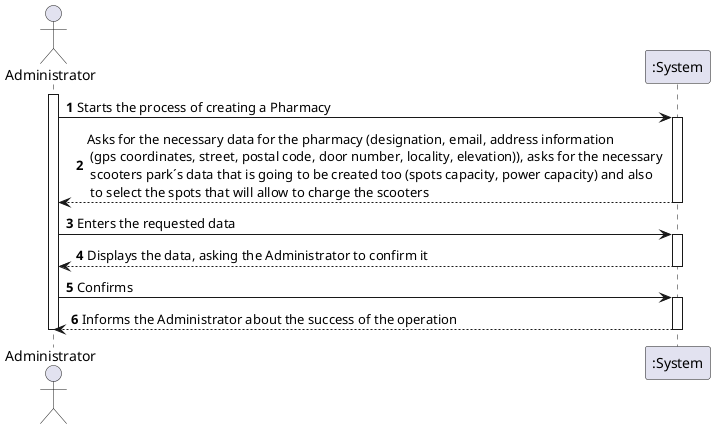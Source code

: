 @startuml

autonumber

actor "Administrator" as ADM

activate ADM
ADM -> ":System" : Starts the process of creating a Pharmacy

activate ":System"
":System" --> ADM : Asks for the necessary data for the pharmacy (designation, email, address information \n (gps coordinates, street, postal code, door number, locality, elevation)), asks for the necessary \n scooters park´s data that is going to be created too (spots capacity, power capacity) and also \n to select the spots that will allow to charge the scooters
deactivate ":System"

ADM -> ":System" : Enters the requested data
activate ":System"

":System" --> ADM : Displays the data, asking the Administrator to confirm it
deactivate ":System"

ADM -> ":System" : Confirms
activate ":System"

":System" --> ADM : Informs the Administrator about the success of the operation
deactivate ":System"

deactivate ADM

@enduml
